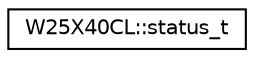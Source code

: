 digraph "Graphical Class Hierarchy"
{
  edge [fontname="Helvetica",fontsize="10",labelfontname="Helvetica",labelfontsize="10"];
  node [fontname="Helvetica",fontsize="10",shape=record];
  rankdir="LR";
  Node1 [label="W25X40CL::status_t",height=0.2,width=0.4,color="black", fillcolor="white", style="filled",URL="$d8/d07/unionW25X40CL_1_1status__t.html"];
}
